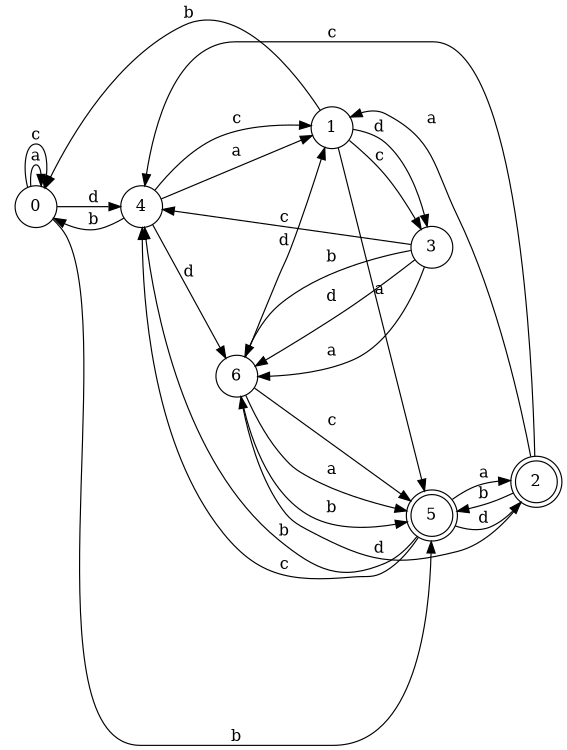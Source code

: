digraph n6_5 {
__start0 [label="" shape="none"];

rankdir=LR;
size="8,5";

s0 [style="filled", color="black", fillcolor="white" shape="circle", label="0"];
s1 [style="filled", color="black", fillcolor="white" shape="circle", label="1"];
s2 [style="rounded,filled", color="black", fillcolor="white" shape="doublecircle", label="2"];
s3 [style="filled", color="black", fillcolor="white" shape="circle", label="3"];
s4 [style="filled", color="black", fillcolor="white" shape="circle", label="4"];
s5 [style="rounded,filled", color="black", fillcolor="white" shape="doublecircle", label="5"];
s6 [style="filled", color="black", fillcolor="white" shape="circle", label="6"];
s0 -> s0 [label="a"];
s0 -> s5 [label="b"];
s0 -> s0 [label="c"];
s0 -> s4 [label="d"];
s1 -> s5 [label="a"];
s1 -> s0 [label="b"];
s1 -> s3 [label="c"];
s1 -> s3 [label="d"];
s2 -> s1 [label="a"];
s2 -> s5 [label="b"];
s2 -> s4 [label="c"];
s2 -> s6 [label="d"];
s3 -> s6 [label="a"];
s3 -> s6 [label="b"];
s3 -> s4 [label="c"];
s3 -> s6 [label="d"];
s4 -> s1 [label="a"];
s4 -> s0 [label="b"];
s4 -> s1 [label="c"];
s4 -> s6 [label="d"];
s5 -> s2 [label="a"];
s5 -> s4 [label="b"];
s5 -> s4 [label="c"];
s5 -> s2 [label="d"];
s6 -> s5 [label="a"];
s6 -> s5 [label="b"];
s6 -> s5 [label="c"];
s6 -> s1 [label="d"];

}